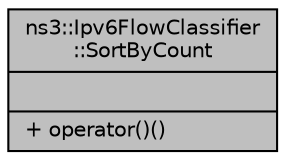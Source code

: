 digraph "ns3::Ipv6FlowClassifier::SortByCount"
{
  edge [fontname="Helvetica",fontsize="10",labelfontname="Helvetica",labelfontsize="10"];
  node [fontname="Helvetica",fontsize="10",shape=record];
  Node1 [label="{ns3::Ipv6FlowClassifier\l::SortByCount\n||+ operator()()\l}",height=0.2,width=0.4,color="black", fillcolor="grey75", style="filled", fontcolor="black"];
}

